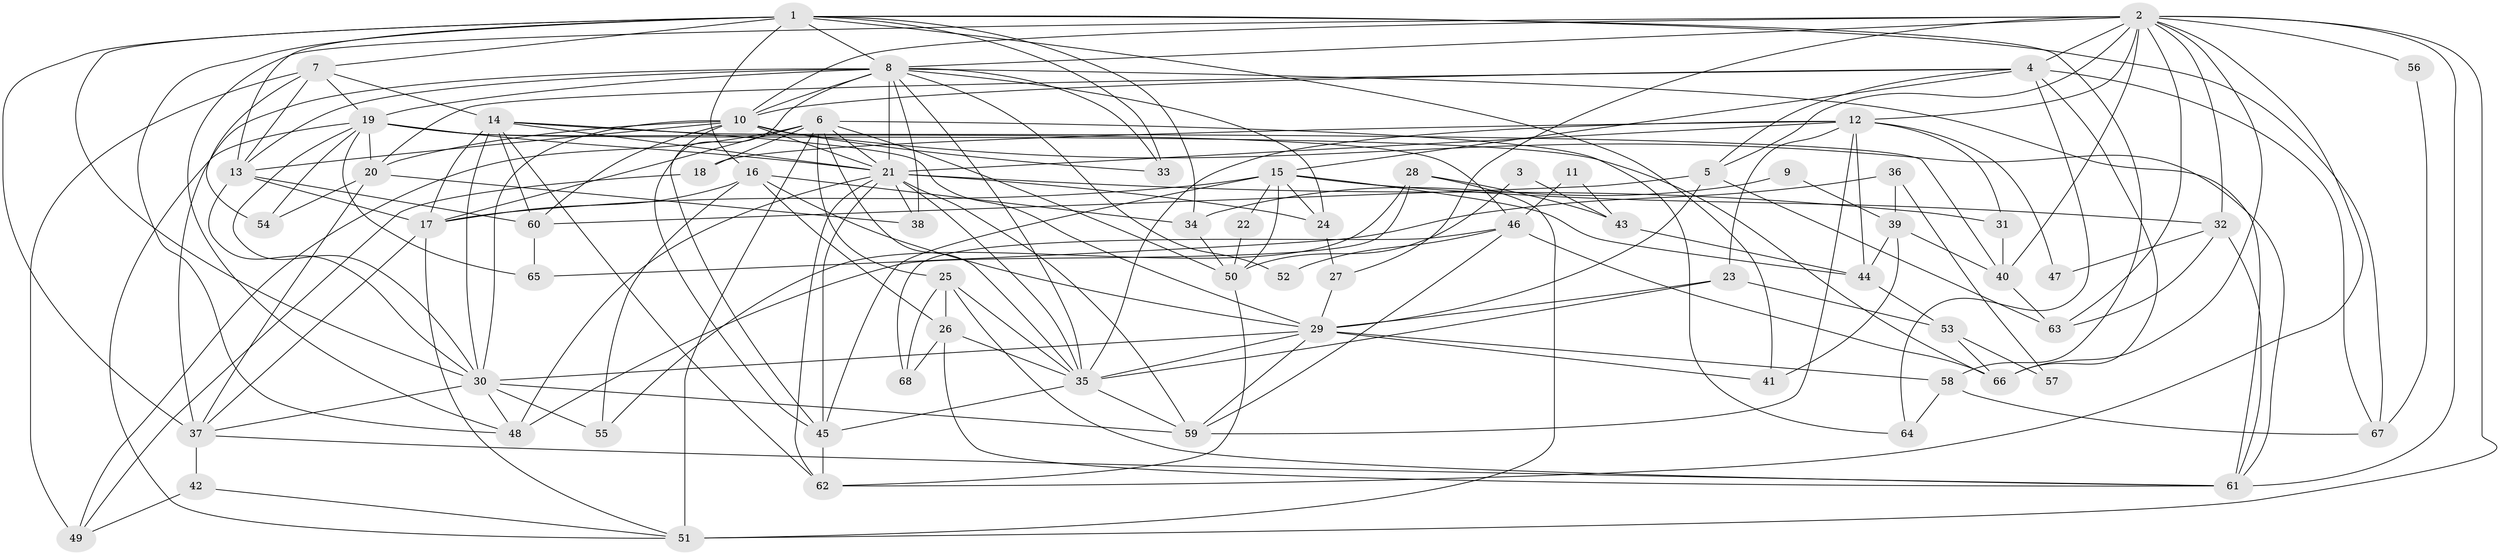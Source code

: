// original degree distribution, {4: 0.3037037037037037, 7: 0.037037037037037035, 2: 0.1037037037037037, 5: 0.2074074074074074, 6: 0.06666666666666667, 3: 0.2740740740740741, 8: 0.007407407407407408}
// Generated by graph-tools (version 1.1) at 2025/36/03/09/25 02:36:18]
// undirected, 68 vertices, 187 edges
graph export_dot {
graph [start="1"]
  node [color=gray90,style=filled];
  1;
  2;
  3;
  4;
  5;
  6;
  7;
  8;
  9;
  10;
  11;
  12;
  13;
  14;
  15;
  16;
  17;
  18;
  19;
  20;
  21;
  22;
  23;
  24;
  25;
  26;
  27;
  28;
  29;
  30;
  31;
  32;
  33;
  34;
  35;
  36;
  37;
  38;
  39;
  40;
  41;
  42;
  43;
  44;
  45;
  46;
  47;
  48;
  49;
  50;
  51;
  52;
  53;
  54;
  55;
  56;
  57;
  58;
  59;
  60;
  61;
  62;
  63;
  64;
  65;
  66;
  67;
  68;
  1 -- 7 [weight=1.0];
  1 -- 8 [weight=1.0];
  1 -- 13 [weight=1.0];
  1 -- 16 [weight=1.0];
  1 -- 30 [weight=1.0];
  1 -- 33 [weight=1.0];
  1 -- 34 [weight=1.0];
  1 -- 37 [weight=1.0];
  1 -- 41 [weight=1.0];
  1 -- 48 [weight=1.0];
  1 -- 58 [weight=1.0];
  1 -- 67 [weight=1.0];
  2 -- 4 [weight=2.0];
  2 -- 5 [weight=1.0];
  2 -- 8 [weight=1.0];
  2 -- 10 [weight=1.0];
  2 -- 12 [weight=1.0];
  2 -- 27 [weight=1.0];
  2 -- 32 [weight=1.0];
  2 -- 40 [weight=1.0];
  2 -- 48 [weight=1.0];
  2 -- 51 [weight=1.0];
  2 -- 56 [weight=1.0];
  2 -- 61 [weight=1.0];
  2 -- 62 [weight=1.0];
  2 -- 63 [weight=1.0];
  2 -- 66 [weight=1.0];
  3 -- 43 [weight=1.0];
  3 -- 50 [weight=1.0];
  4 -- 5 [weight=1.0];
  4 -- 10 [weight=1.0];
  4 -- 15 [weight=1.0];
  4 -- 20 [weight=1.0];
  4 -- 64 [weight=1.0];
  4 -- 66 [weight=1.0];
  4 -- 67 [weight=1.0];
  5 -- 29 [weight=1.0];
  5 -- 60 [weight=1.0];
  5 -- 63 [weight=1.0];
  6 -- 17 [weight=1.0];
  6 -- 18 [weight=1.0];
  6 -- 21 [weight=1.0];
  6 -- 25 [weight=1.0];
  6 -- 35 [weight=1.0];
  6 -- 49 [weight=1.0];
  6 -- 50 [weight=1.0];
  6 -- 51 [weight=2.0];
  6 -- 64 [weight=1.0];
  7 -- 13 [weight=1.0];
  7 -- 14 [weight=1.0];
  7 -- 19 [weight=1.0];
  7 -- 49 [weight=1.0];
  7 -- 54 [weight=1.0];
  8 -- 10 [weight=1.0];
  8 -- 13 [weight=2.0];
  8 -- 19 [weight=1.0];
  8 -- 21 [weight=1.0];
  8 -- 24 [weight=1.0];
  8 -- 33 [weight=1.0];
  8 -- 35 [weight=1.0];
  8 -- 37 [weight=1.0];
  8 -- 38 [weight=1.0];
  8 -- 45 [weight=1.0];
  8 -- 52 [weight=1.0];
  8 -- 61 [weight=1.0];
  9 -- 34 [weight=1.0];
  9 -- 39 [weight=1.0];
  10 -- 13 [weight=1.0];
  10 -- 20 [weight=1.0];
  10 -- 21 [weight=2.0];
  10 -- 30 [weight=1.0];
  10 -- 33 [weight=1.0];
  10 -- 45 [weight=1.0];
  10 -- 60 [weight=1.0];
  10 -- 61 [weight=1.0];
  11 -- 43 [weight=1.0];
  11 -- 46 [weight=1.0];
  12 -- 18 [weight=1.0];
  12 -- 21 [weight=1.0];
  12 -- 23 [weight=1.0];
  12 -- 31 [weight=1.0];
  12 -- 35 [weight=1.0];
  12 -- 44 [weight=1.0];
  12 -- 47 [weight=1.0];
  12 -- 59 [weight=2.0];
  13 -- 17 [weight=1.0];
  13 -- 30 [weight=1.0];
  13 -- 60 [weight=1.0];
  14 -- 17 [weight=3.0];
  14 -- 21 [weight=1.0];
  14 -- 29 [weight=1.0];
  14 -- 30 [weight=1.0];
  14 -- 40 [weight=1.0];
  14 -- 60 [weight=1.0];
  14 -- 62 [weight=1.0];
  15 -- 17 [weight=1.0];
  15 -- 22 [weight=1.0];
  15 -- 24 [weight=1.0];
  15 -- 32 [weight=2.0];
  15 -- 44 [weight=1.0];
  15 -- 45 [weight=1.0];
  15 -- 50 [weight=1.0];
  16 -- 17 [weight=1.0];
  16 -- 26 [weight=1.0];
  16 -- 29 [weight=1.0];
  16 -- 34 [weight=1.0];
  16 -- 55 [weight=1.0];
  17 -- 37 [weight=1.0];
  17 -- 51 [weight=1.0];
  18 -- 49 [weight=1.0];
  19 -- 20 [weight=1.0];
  19 -- 21 [weight=1.0];
  19 -- 30 [weight=1.0];
  19 -- 46 [weight=1.0];
  19 -- 51 [weight=1.0];
  19 -- 54 [weight=1.0];
  19 -- 65 [weight=1.0];
  19 -- 66 [weight=1.0];
  20 -- 37 [weight=3.0];
  20 -- 38 [weight=1.0];
  20 -- 54 [weight=1.0];
  21 -- 24 [weight=1.0];
  21 -- 31 [weight=1.0];
  21 -- 35 [weight=1.0];
  21 -- 38 [weight=1.0];
  21 -- 45 [weight=1.0];
  21 -- 48 [weight=2.0];
  21 -- 59 [weight=1.0];
  21 -- 62 [weight=1.0];
  22 -- 50 [weight=1.0];
  23 -- 29 [weight=1.0];
  23 -- 35 [weight=1.0];
  23 -- 53 [weight=1.0];
  24 -- 27 [weight=1.0];
  25 -- 26 [weight=1.0];
  25 -- 35 [weight=1.0];
  25 -- 61 [weight=1.0];
  25 -- 68 [weight=1.0];
  26 -- 35 [weight=1.0];
  26 -- 61 [weight=1.0];
  26 -- 68 [weight=1.0];
  27 -- 29 [weight=1.0];
  28 -- 43 [weight=1.0];
  28 -- 48 [weight=1.0];
  28 -- 51 [weight=1.0];
  28 -- 55 [weight=1.0];
  29 -- 30 [weight=1.0];
  29 -- 35 [weight=1.0];
  29 -- 41 [weight=1.0];
  29 -- 58 [weight=1.0];
  29 -- 59 [weight=1.0];
  30 -- 37 [weight=1.0];
  30 -- 48 [weight=1.0];
  30 -- 55 [weight=1.0];
  30 -- 59 [weight=1.0];
  31 -- 40 [weight=1.0];
  32 -- 47 [weight=1.0];
  32 -- 61 [weight=1.0];
  32 -- 63 [weight=1.0];
  34 -- 50 [weight=1.0];
  35 -- 45 [weight=1.0];
  35 -- 59 [weight=1.0];
  36 -- 39 [weight=1.0];
  36 -- 57 [weight=1.0];
  36 -- 65 [weight=1.0];
  37 -- 42 [weight=1.0];
  37 -- 61 [weight=1.0];
  39 -- 40 [weight=1.0];
  39 -- 41 [weight=1.0];
  39 -- 44 [weight=1.0];
  40 -- 63 [weight=1.0];
  42 -- 49 [weight=1.0];
  42 -- 51 [weight=1.0];
  43 -- 44 [weight=1.0];
  44 -- 53 [weight=1.0];
  45 -- 62 [weight=1.0];
  46 -- 52 [weight=1.0];
  46 -- 59 [weight=1.0];
  46 -- 66 [weight=1.0];
  46 -- 68 [weight=1.0];
  50 -- 62 [weight=1.0];
  53 -- 57 [weight=1.0];
  53 -- 66 [weight=1.0];
  56 -- 67 [weight=1.0];
  58 -- 64 [weight=1.0];
  58 -- 67 [weight=1.0];
  60 -- 65 [weight=1.0];
}
